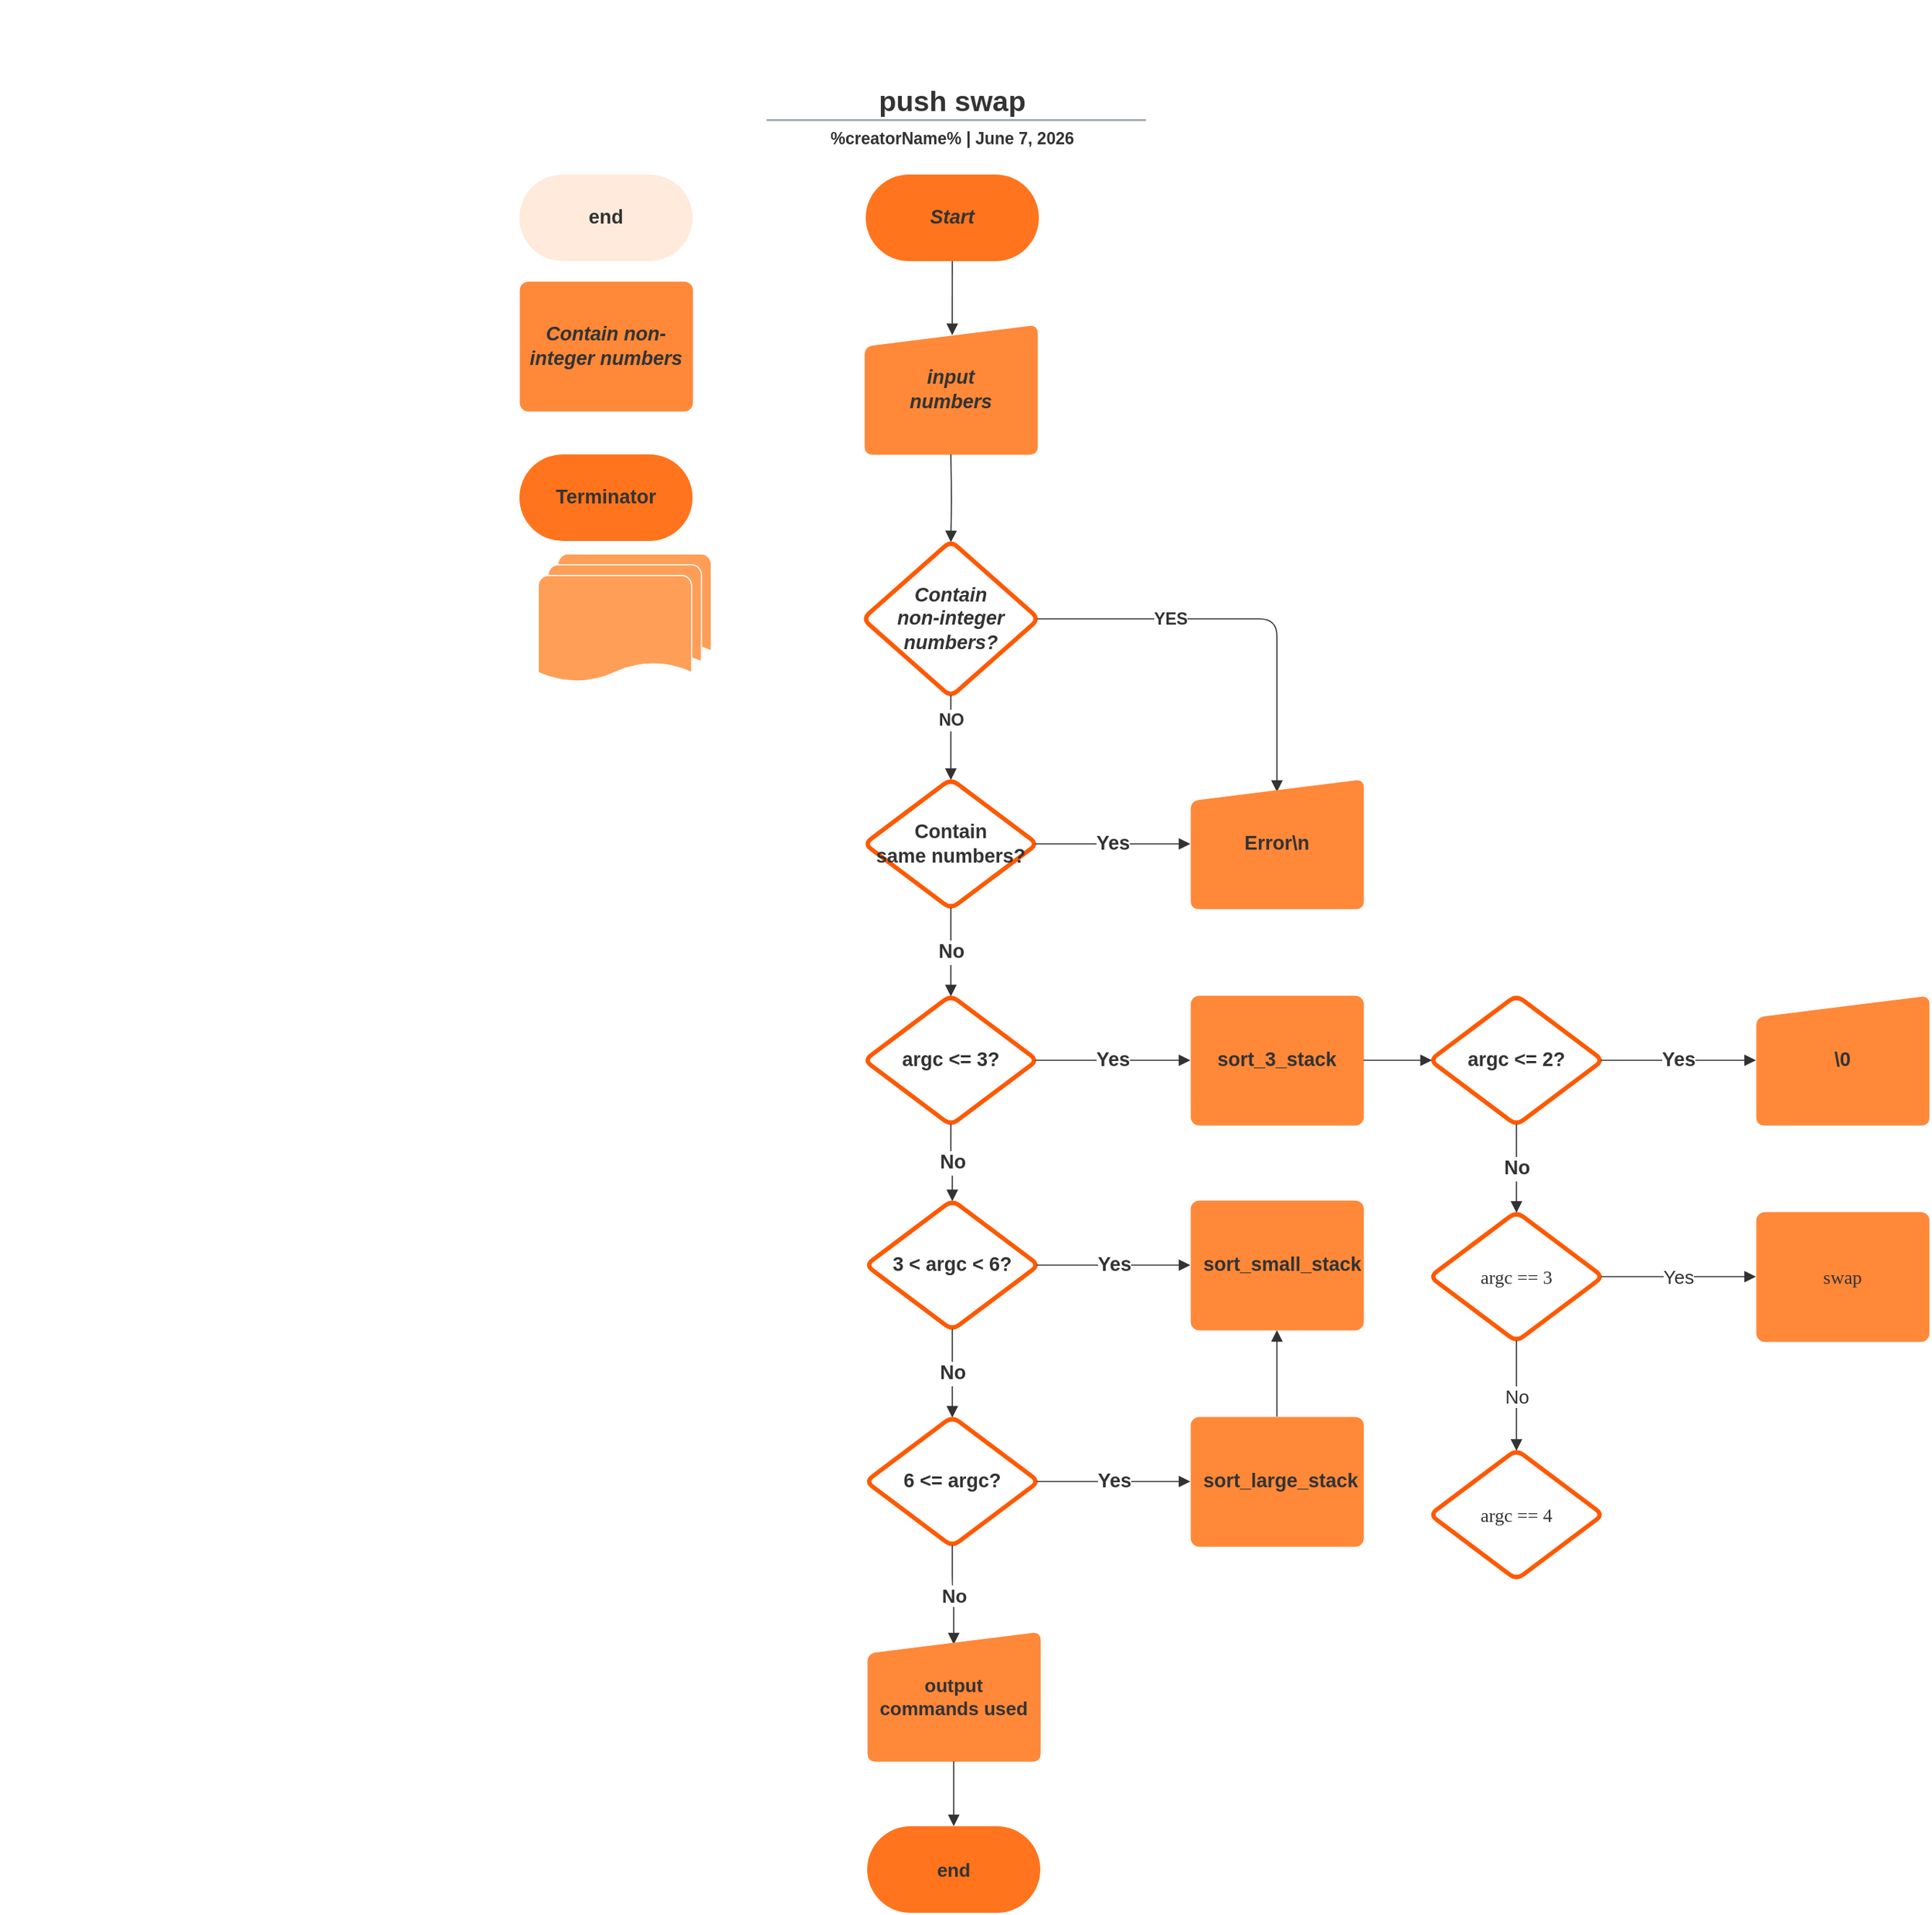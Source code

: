 <mxfile version="14.9.5" type="github">
  <diagram id="zkGzzeRNHyQa1Ix29DrY" name="ページ1">
    <mxGraphModel dx="1466" dy="1180" grid="1" gridSize="10" guides="1" tooltips="1" connect="1" arrows="1" fold="1" page="1" pageScale="1" pageWidth="827" pageHeight="1169" math="0" shadow="0">
      <root>
        <mxCell id="0" />
        <mxCell id="1" parent="0" />
        <mxCell id="JMHAezPrtOHfuT_MYLwp-1" parent="0" />
        <UserObject label="Start" lucidchartObjectId="-.MDxyrSrIoQ" id="JMHAezPrtOHfuT_MYLwp-2">
          <mxCell style="html=1;overflow=block;blockSpacing=1;whiteSpace=wrap;rounded=1;arcSize=50;whiteSpace=wrap;fontSize=13.5;fontColor=#333333;fontStyle=3;align=center;spacing=3.8;strokeOpacity=0;fillOpacity=100;fillColor=#ff741d;strokeWidth=0.8;" parent="JMHAezPrtOHfuT_MYLwp-1" vertex="1">
            <mxGeometry x="600" y="121" width="120" height="60" as="geometry" />
          </mxCell>
        </UserObject>
        <UserObject label="input &#xa;numbers" lucidchartObjectId="028YqD6ngW_Q" id="JMHAezPrtOHfuT_MYLwp-3">
          <mxCell style="html=1;overflow=block;blockSpacing=1;whiteSpace=wrap;shape=manualInput;size=15;whiteSpace=wrap;fontSize=13.5;fontColor=#333333;fontStyle=3;align=center;spacing=3.8;strokeOpacity=0;fillOpacity=100;rounded=1;absoluteArcSize=1;arcSize=12;fillColor=#ff8839;strokeWidth=1.5;" parent="JMHAezPrtOHfuT_MYLwp-1" vertex="1">
            <mxGeometry x="599" y="225" width="120" height="90" as="geometry" />
          </mxCell>
        </UserObject>
        <UserObject label="" lucidchartObjectId="waNDZNUiQg9J" id="JMHAezPrtOHfuT_MYLwp-4">
          <mxCell style="html=1;jettySize=18;whiteSpace=wrap;fontSize=13;strokeColor=#333333;strokeOpacity=100;strokeWidth=0.8;rounded=1;arcSize=24;edgeStyle=orthogonalEdgeStyle;startArrow=none;;endArrow=block;endFill=1;;exitX=0.5;exitY=1;exitPerimeter=0;entryX=0.508;entryY=0.082;entryPerimeter=0;" parent="JMHAezPrtOHfuT_MYLwp-1" source="JMHAezPrtOHfuT_MYLwp-2" target="JMHAezPrtOHfuT_MYLwp-3" edge="1">
            <mxGeometry width="100" height="100" relative="1" as="geometry">
              <Array as="points" />
            </mxGeometry>
          </mxCell>
        </UserObject>
        <mxCell id="JMHAezPrtOHfuT_MYLwp-5" value="" style="group;dropTarget=0;" parent="JMHAezPrtOHfuT_MYLwp-1" vertex="1">
          <mxGeometry x="340" y="52" width="640" height="46" as="geometry" />
        </mxCell>
        <UserObject label="push swap" lucidchartObjectId="SuaB0mNpY13K" id="JMHAezPrtOHfuT_MYLwp-6">
          <mxCell style="html=1;overflow=block;blockSpacing=1;whiteSpace=wrap;;whiteSpace=wrap;fontSize=19.7;fontColor=#333333;fontStyle=1;align=center;spacingLeft=7;spacingRight=7;spacingTop=2;spacing=3;strokeOpacity=0;fillOpacity=0;rounded=1;absoluteArcSize=1;arcSize=12;fillColor=#ffffff;strokeWidth=1.5;" parent="JMHAezPrtOHfuT_MYLwp-5" vertex="1">
            <mxGeometry width="640" height="34" as="geometry" />
          </mxCell>
        </UserObject>
        <UserObject label="%creatorName%  |  %date{mmmm d, yyyy}%" placeholders="1" lucidchartObjectId="SuaBzqFhpa1o" id="JMHAezPrtOHfuT_MYLwp-7">
          <mxCell style="html=1;overflow=block;blockSpacing=1;whiteSpace=wrap;;whiteSpace=wrap;fontSize=11.5;fontColor=#333333;fontStyle=1;align=center;spacingLeft=7;spacingRight=7;spacingTop=2;spacing=3;strokeOpacity=0;fillOpacity=0;rounded=1;absoluteArcSize=1;arcSize=12;fillColor=#ffffff;strokeWidth=1.5;" parent="JMHAezPrtOHfuT_MYLwp-5" vertex="1">
            <mxGeometry y="32" width="640" height="14" as="geometry" />
          </mxCell>
        </UserObject>
        <UserObject label="" lucidchartObjectId="SuaBUnwJteK4" id="JMHAezPrtOHfuT_MYLwp-8">
          <mxCell style="html=1;jettySize=18;whiteSpace=wrap;fontSize=13;fontFamily=Helvetica;strokeColor=#a9afb8;strokeOpacity=100;strokeWidth=1.5;rounded=0;startArrow=none;;endArrow=none;;" parent="JMHAezPrtOHfuT_MYLwp-5" edge="1">
            <mxGeometry width="100" height="100" relative="1" as="geometry">
              <Array as="points" />
              <mxPoint x="191" y="31" as="sourcePoint" />
              <mxPoint x="454" y="31" as="targetPoint" />
            </mxGeometry>
          </mxCell>
        </UserObject>
        <UserObject label="Contain&#xa;non-integer&#xa;numbers?" lucidchartObjectId="aqH1RX~mAXzM" id="JMHAezPrtOHfuT_MYLwp-22">
          <mxCell style="html=1;overflow=block;blockSpacing=1;whiteSpace=wrap;rhombus;whiteSpace=wrap;fontSize=13.5;fontColor=#333333;fontStyle=3;align=center;spacing=3.8;strokeColor=#fe5900;strokeOpacity=100;rounded=1;absoluteArcSize=1;arcSize=12;strokeWidth=3;" parent="JMHAezPrtOHfuT_MYLwp-1" vertex="1">
            <mxGeometry x="598" y="375" width="122" height="108" as="geometry" />
          </mxCell>
        </UserObject>
        <UserObject label="" lucidchartObjectId="aqH1aQfbwbNa" id="JMHAezPrtOHfuT_MYLwp-23">
          <mxCell style="html=1;overflow=block;blockSpacing=1;whiteSpace=wrap;shape=mxgraph.flowchart.multi-document;whiteSpace=wrap;fontSize=13;spacing=3.8;strokeColor=#ffffff;strokeOpacity=100;fillOpacity=100;rounded=1;absoluteArcSize=1;arcSize=12;fillColor=#ff9e56;strokeWidth=0.8;" parent="JMHAezPrtOHfuT_MYLwp-1" vertex="1">
            <mxGeometry x="373" y="384" width="120" height="90" as="geometry" />
          </mxCell>
        </UserObject>
        <UserObject label="Contain non-integer numbers" lucidchartObjectId="aqH1fj7msSZE" id="JMHAezPrtOHfuT_MYLwp-24">
          <mxCell style="html=1;overflow=block;blockSpacing=1;whiteSpace=wrap;;whiteSpace=wrap;fontSize=13.5;fontColor=#333333;fontStyle=3;spacing=3.8;strokeOpacity=0;fillOpacity=100;rounded=1;absoluteArcSize=1;arcSize=12;fillColor=#ff8839;strokeWidth=1.5;" parent="JMHAezPrtOHfuT_MYLwp-1" vertex="1">
            <mxGeometry x="360" y="195" width="120" height="90" as="geometry" />
          </mxCell>
        </UserObject>
        <UserObject label="" lucidchartObjectId="aqH1-w0HYWpc" id="JMHAezPrtOHfuT_MYLwp-25">
          <mxCell style="html=1;jettySize=18;whiteSpace=wrap;fontSize=13;strokeColor=#333333;strokeOpacity=100;strokeWidth=0.8;rounded=1;arcSize=24;edgeStyle=orthogonalEdgeStyle;startArrow=none;;endArrow=block;endFill=1;;entryX=0.5;entryY=0.008;entryPerimeter=0;" parent="JMHAezPrtOHfuT_MYLwp-1" target="JMHAezPrtOHfuT_MYLwp-22" edge="1">
            <mxGeometry width="100" height="100" relative="1" as="geometry">
              <Array as="points" />
              <mxPoint x="659" y="315" as="sourcePoint" />
            </mxGeometry>
          </mxCell>
        </UserObject>
        <UserObject label="" lucidchartObjectId="aqH1zE9Zruaw" id="JMHAezPrtOHfuT_MYLwp-26">
          <mxCell style="html=1;jettySize=18;whiteSpace=wrap;fontSize=11.7;fontColor=#333333;fontStyle=1;strokeColor=#333333;strokeOpacity=100;strokeWidth=0.8;rounded=1;arcSize=24;edgeStyle=orthogonalEdgeStyle;startArrow=none;;endArrow=block;endFill=1;;exitX=0.99;exitY=0.5;exitPerimeter=0;entryX=0.5;entryY=0.1;entryPerimeter=0;" parent="JMHAezPrtOHfuT_MYLwp-1" source="JMHAezPrtOHfuT_MYLwp-22" target="JMHAezPrtOHfuT_MYLwp-32" edge="1">
            <mxGeometry width="100" height="100" relative="1" as="geometry">
              <Array as="points" />
            </mxGeometry>
          </mxCell>
        </UserObject>
        <mxCell id="JMHAezPrtOHfuT_MYLwp-27" value="YES" style="text;html=1;resizable=0;labelBackgroundColor=#ffffff;align=center;verticalAlign=middle;fontStyle=1;fontColor=#333333;;fontSize=11.7;" parent="JMHAezPrtOHfuT_MYLwp-26" vertex="1">
          <mxGeometry x="-0.36" relative="1" as="geometry" />
        </mxCell>
        <UserObject label="" lucidchartObjectId="aqH1hanPTFJE" id="JMHAezPrtOHfuT_MYLwp-28">
          <mxCell style="html=1;jettySize=18;whiteSpace=wrap;fontSize=11.7;fontColor=#333333;fontStyle=1;align=center;strokeColor=#333333;strokeOpacity=100;strokeWidth=0.8;rounded=1;arcSize=24;edgeStyle=orthogonalEdgeStyle;startArrow=none;;endArrow=block;endFill=1;;exitX=0.5;exitY=0.992;exitPerimeter=0;entryX=0.5;entryY=0.008;entryPerimeter=0;" parent="JMHAezPrtOHfuT_MYLwp-1" source="JMHAezPrtOHfuT_MYLwp-22" target="JMHAezPrtOHfuT_MYLwp-49" edge="1">
            <mxGeometry width="100" height="100" relative="1" as="geometry">
              <Array as="points" />
            </mxGeometry>
          </mxCell>
        </UserObject>
        <mxCell id="JMHAezPrtOHfuT_MYLwp-29" value="NO" style="text;html=1;resizable=0;labelBackgroundColor=#ffffff;align=center;verticalAlign=middle;fontStyle=1;fontColor=#333333;;fontSize=11.7;" parent="JMHAezPrtOHfuT_MYLwp-28" vertex="1">
          <mxGeometry x="-0.435" relative="1" as="geometry" />
        </mxCell>
        <UserObject label="end" lucidchartObjectId="aqH1BiNNuj9F" id="JMHAezPrtOHfuT_MYLwp-30">
          <mxCell style="html=1;overflow=block;blockSpacing=1;whiteSpace=wrap;rounded=1;arcSize=50;whiteSpace=wrap;fontSize=13.5;fontColor=#333333;fontStyle=1;spacing=3.8;strokeOpacity=0;fillOpacity=100;fillColor=#ffeadb;strokeWidth=0.8;" parent="JMHAezPrtOHfuT_MYLwp-1" vertex="1">
            <mxGeometry x="360" y="121" width="120" height="60" as="geometry" />
          </mxCell>
        </UserObject>
        <UserObject label="Terminator" lucidchartObjectId="aqH1OxCBwXrQ" id="JMHAezPrtOHfuT_MYLwp-31">
          <mxCell style="html=1;overflow=block;blockSpacing=1;whiteSpace=wrap;rounded=1;arcSize=50;whiteSpace=wrap;fontSize=13.5;fontColor=#333333;fontStyle=1;align=center;spacing=3.8;strokeOpacity=0;fillOpacity=100;fillColor=#ff741d;strokeWidth=0.8;" parent="JMHAezPrtOHfuT_MYLwp-1" vertex="1">
            <mxGeometry x="360" y="315" width="120" height="60" as="geometry" />
          </mxCell>
        </UserObject>
        <UserObject label="Error\n" lucidchartObjectId="jsH1VjhF055v" id="JMHAezPrtOHfuT_MYLwp-32">
          <mxCell style="html=1;overflow=block;blockSpacing=1;whiteSpace=wrap;shape=manualInput;size=15;whiteSpace=wrap;fontSize=13.5;fontColor=#333333;fontStyle=1;align=center;spacing=3.8;strokeOpacity=0;fillOpacity=100;rounded=1;absoluteArcSize=1;arcSize=12;fillColor=#ff8839;strokeWidth=1.5;" parent="JMHAezPrtOHfuT_MYLwp-1" vertex="1">
            <mxGeometry x="825" y="540" width="120" height="90" as="geometry" />
          </mxCell>
        </UserObject>
        <UserObject label="argc &amp;lt;=  3?" lucidchartObjectId="rDH1M243WrlN" id="JMHAezPrtOHfuT_MYLwp-33">
          <mxCell style="html=1;overflow=block;blockSpacing=1;whiteSpace=wrap;rhombus;whiteSpace=wrap;fontSize=13.5;fontColor=#333333;fontStyle=1;align=center;spacing=3.8;strokeColor=#fe5900;strokeOpacity=100;rounded=1;absoluteArcSize=1;arcSize=12;strokeWidth=3;" parent="JMHAezPrtOHfuT_MYLwp-1" vertex="1">
            <mxGeometry x="599" y="690" width="120" height="90" as="geometry" />
          </mxCell>
        </UserObject>
        <UserObject label="" lucidchartObjectId="uFH1jI0kZv0J" id="JMHAezPrtOHfuT_MYLwp-34">
          <mxCell style="html=1;jettySize=18;whiteSpace=wrap;fontSize=13.5;fontColor=#333333;fontStyle=1;align=center;strokeColor=#333333;strokeOpacity=100;strokeWidth=0.8;rounded=1;arcSize=24;edgeStyle=orthogonalEdgeStyle;startArrow=none;;endArrow=block;endFill=1;;exitX=0.988;exitY=0.5;exitPerimeter=0;entryX=0;entryY=0.5;entryPerimeter=0;" parent="JMHAezPrtOHfuT_MYLwp-1" source="JMHAezPrtOHfuT_MYLwp-33" target="JMHAezPrtOHfuT_MYLwp-36" edge="1">
            <mxGeometry width="100" height="100" relative="1" as="geometry">
              <Array as="points" />
            </mxGeometry>
          </mxCell>
        </UserObject>
        <mxCell id="JMHAezPrtOHfuT_MYLwp-35" value="Yes" style="text;html=1;resizable=0;labelBackgroundColor=#ffffff;align=center;verticalAlign=middle;fontStyle=1;fontColor=#333333;;fontSize=13.5;" parent="JMHAezPrtOHfuT_MYLwp-34" vertex="1">
          <mxGeometry relative="1" as="geometry" />
        </mxCell>
        <UserObject label="sort_3_stack" lucidchartObjectId="EFH1u~l2R9a2" id="JMHAezPrtOHfuT_MYLwp-36">
          <mxCell style="html=1;overflow=block;blockSpacing=1;whiteSpace=wrap;;whiteSpace=wrap;fontSize=13.5;fontColor=#333333;fontStyle=1;align=center;spacing=9;strokeOpacity=0;fillOpacity=100;rounded=1;absoluteArcSize=1;arcSize=12;fillColor=#ff8839;strokeWidth=1.5;" parent="JMHAezPrtOHfuT_MYLwp-1" vertex="1">
            <mxGeometry x="825" y="690" width="120" height="90" as="geometry" />
          </mxCell>
        </UserObject>
        <UserObject label="" lucidchartObjectId="xGH1lY.D79JZ" id="JMHAezPrtOHfuT_MYLwp-37">
          <mxCell style="html=1;jettySize=18;whiteSpace=wrap;fontSize=13.5;fontColor=#333333;fontStyle=1;align=center;strokeColor=#333333;strokeOpacity=100;strokeWidth=0.8;rounded=1;arcSize=24;edgeStyle=orthogonalEdgeStyle;startArrow=none;;endArrow=block;endFill=1;;exitX=0.5;exitY=0.992;exitPerimeter=0;entryX=0.5;entryY=0.008;entryPerimeter=0;" parent="JMHAezPrtOHfuT_MYLwp-1" source="JMHAezPrtOHfuT_MYLwp-33" target="JMHAezPrtOHfuT_MYLwp-39" edge="1">
            <mxGeometry width="100" height="100" relative="1" as="geometry">
              <Array as="points" />
            </mxGeometry>
          </mxCell>
        </UserObject>
        <mxCell id="JMHAezPrtOHfuT_MYLwp-38" value="No" style="text;html=1;resizable=0;labelBackgroundColor=#ffffff;align=center;verticalAlign=middle;fontStyle=1;fontColor=#333333;;fontSize=13.5;" parent="JMHAezPrtOHfuT_MYLwp-37" vertex="1">
          <mxGeometry relative="1" as="geometry" />
        </mxCell>
        <UserObject label="3 &amp;lt; argc &amp;lt; 6?" lucidchartObjectId="BGH1OpxcpzJ6" id="JMHAezPrtOHfuT_MYLwp-39">
          <mxCell style="html=1;overflow=block;blockSpacing=1;whiteSpace=wrap;rhombus;whiteSpace=wrap;fontSize=13.5;fontColor=#333333;fontStyle=1;align=center;spacing=3.8;strokeColor=#fe5900;strokeOpacity=100;rounded=1;absoluteArcSize=1;arcSize=12;strokeWidth=3;" parent="JMHAezPrtOHfuT_MYLwp-1" vertex="1">
            <mxGeometry x="600" y="832" width="120" height="90" as="geometry" />
          </mxCell>
        </UserObject>
        <UserObject label="" lucidchartObjectId="XHH1oqAol0R0" id="JMHAezPrtOHfuT_MYLwp-40">
          <mxCell style="html=1;jettySize=18;whiteSpace=wrap;fontSize=13.5;fontColor=#333333;fontStyle=1;align=center;strokeColor=#333333;strokeOpacity=100;strokeWidth=0.8;rounded=1;arcSize=24;edgeStyle=orthogonalEdgeStyle;startArrow=none;;endArrow=block;endFill=1;;exitX=0.988;exitY=0.5;exitPerimeter=0;entryX=0;entryY=0.5;entryPerimeter=0;" parent="JMHAezPrtOHfuT_MYLwp-1" source="JMHAezPrtOHfuT_MYLwp-39" target="JMHAezPrtOHfuT_MYLwp-42" edge="1">
            <mxGeometry width="100" height="100" relative="1" as="geometry">
              <Array as="points" />
            </mxGeometry>
          </mxCell>
        </UserObject>
        <mxCell id="JMHAezPrtOHfuT_MYLwp-41" value="Yes" style="text;html=1;resizable=0;labelBackgroundColor=#ffffff;align=center;verticalAlign=middle;fontStyle=1;fontColor=#333333;;fontSize=13.5;" parent="JMHAezPrtOHfuT_MYLwp-40" vertex="1">
          <mxGeometry relative="1" as="geometry" />
        </mxCell>
        <UserObject label="sort_small_stack" lucidchartObjectId="ZHH1~XTn7wy5" id="JMHAezPrtOHfuT_MYLwp-42">
          <mxCell style="html=1;overflow=block;blockSpacing=1;whiteSpace=wrap;;whiteSpace=wrap;fontSize=13.5;fontColor=#333333;fontStyle=1;align=center;spacing=9;strokeOpacity=0;fillOpacity=100;rounded=1;absoluteArcSize=1;arcSize=12;fillColor=#ff8839;strokeWidth=1.5;" parent="JMHAezPrtOHfuT_MYLwp-1" vertex="1">
            <mxGeometry x="825" y="832" width="120" height="90" as="geometry" />
          </mxCell>
        </UserObject>
        <UserObject label="" lucidchartObjectId="-HH1J~ossGlk" id="JMHAezPrtOHfuT_MYLwp-43">
          <mxCell style="html=1;jettySize=18;whiteSpace=wrap;fontSize=13.5;fontColor=#333333;fontStyle=1;align=center;strokeColor=#333333;strokeOpacity=100;strokeWidth=0.8;rounded=1;arcSize=24;edgeStyle=orthogonalEdgeStyle;startArrow=none;;endArrow=block;endFill=1;;exitX=0.5;exitY=0.992;exitPerimeter=0;entryX=0.5;entryY=0.008;entryPerimeter=0;" parent="JMHAezPrtOHfuT_MYLwp-1" source="JMHAezPrtOHfuT_MYLwp-39" target="JMHAezPrtOHfuT_MYLwp-45" edge="1">
            <mxGeometry width="100" height="100" relative="1" as="geometry">
              <Array as="points" />
            </mxGeometry>
          </mxCell>
        </UserObject>
        <mxCell id="JMHAezPrtOHfuT_MYLwp-44" value="No" style="text;html=1;resizable=0;labelBackgroundColor=#ffffff;align=center;verticalAlign=middle;fontStyle=1;fontColor=#333333;;fontSize=13.5;" parent="JMHAezPrtOHfuT_MYLwp-43" vertex="1">
          <mxGeometry relative="1" as="geometry" />
        </mxCell>
        <UserObject label="6 &amp;lt;= argc?" lucidchartObjectId="cIH1nYDqsa0n" id="JMHAezPrtOHfuT_MYLwp-45">
          <mxCell style="html=1;overflow=block;blockSpacing=1;whiteSpace=wrap;rhombus;whiteSpace=wrap;fontSize=13.5;fontColor=#333333;fontStyle=1;align=center;spacing=3.8;strokeColor=#fe5900;strokeOpacity=100;rounded=1;absoluteArcSize=1;arcSize=12;strokeWidth=3;" parent="JMHAezPrtOHfuT_MYLwp-1" vertex="1">
            <mxGeometry x="600" y="982" width="120" height="90" as="geometry" />
          </mxCell>
        </UserObject>
        <UserObject label="" lucidchartObjectId="EIH1nwir7GMQ" id="JMHAezPrtOHfuT_MYLwp-46">
          <mxCell style="html=1;jettySize=18;whiteSpace=wrap;fontSize=13.5;fontColor=#333333;fontStyle=1;align=center;strokeColor=#333333;strokeOpacity=100;strokeWidth=0.8;rounded=1;arcSize=24;edgeStyle=orthogonalEdgeStyle;startArrow=none;;endArrow=block;endFill=1;;exitX=0.988;exitY=0.5;exitPerimeter=0;entryX=0;entryY=0.5;entryPerimeter=0;" parent="JMHAezPrtOHfuT_MYLwp-1" source="JMHAezPrtOHfuT_MYLwp-45" target="JMHAezPrtOHfuT_MYLwp-48" edge="1">
            <mxGeometry width="100" height="100" relative="1" as="geometry">
              <Array as="points" />
            </mxGeometry>
          </mxCell>
        </UserObject>
        <mxCell id="JMHAezPrtOHfuT_MYLwp-47" value="Yes" style="text;html=1;resizable=0;labelBackgroundColor=#ffffff;align=center;verticalAlign=middle;fontStyle=1;fontColor=#333333;;fontSize=13.5;" parent="JMHAezPrtOHfuT_MYLwp-46" vertex="1">
          <mxGeometry relative="1" as="geometry" />
        </mxCell>
        <UserObject label="sort_large_stack" lucidchartObjectId="GIH1YYw9JWD3" id="JMHAezPrtOHfuT_MYLwp-48">
          <mxCell style="html=1;overflow=block;blockSpacing=1;whiteSpace=wrap;;whiteSpace=wrap;fontSize=13.5;fontColor=#333333;fontStyle=1;align=center;spacing=9;strokeOpacity=0;fillOpacity=100;rounded=1;absoluteArcSize=1;arcSize=12;fillColor=#ff8839;strokeWidth=1.5;" parent="JMHAezPrtOHfuT_MYLwp-1" vertex="1">
            <mxGeometry x="825" y="982" width="120" height="90" as="geometry" />
          </mxCell>
        </UserObject>
        <UserObject label="Contain&#xa;same numbers?" lucidchartObjectId=".JH19rNJNM3c" id="JMHAezPrtOHfuT_MYLwp-49">
          <mxCell style="html=1;overflow=block;blockSpacing=1;whiteSpace=wrap;rhombus;whiteSpace=wrap;fontSize=13.5;fontColor=#333333;fontStyle=1;align=center;spacing=3.8;strokeColor=#fe5900;strokeOpacity=100;rounded=1;absoluteArcSize=1;arcSize=12;strokeWidth=3;" parent="JMHAezPrtOHfuT_MYLwp-1" vertex="1">
            <mxGeometry x="599" y="540" width="120" height="90" as="geometry" />
          </mxCell>
        </UserObject>
        <UserObject label="" lucidchartObjectId="qKH1uAzm7USN" id="JMHAezPrtOHfuT_MYLwp-50">
          <mxCell style="html=1;jettySize=18;whiteSpace=wrap;fontSize=13.5;fontColor=#333333;fontStyle=1;align=center;strokeColor=#333333;strokeOpacity=100;strokeWidth=0.8;rounded=1;arcSize=24;edgeStyle=orthogonalEdgeStyle;startArrow=none;;endArrow=block;endFill=1;;exitX=0.988;exitY=0.5;exitPerimeter=0;entryX=0;entryY=0.5;entryPerimeter=0;" parent="JMHAezPrtOHfuT_MYLwp-1" source="JMHAezPrtOHfuT_MYLwp-49" target="JMHAezPrtOHfuT_MYLwp-32" edge="1">
            <mxGeometry width="100" height="100" relative="1" as="geometry">
              <Array as="points" />
            </mxGeometry>
          </mxCell>
        </UserObject>
        <mxCell id="JMHAezPrtOHfuT_MYLwp-51" value="Yes" style="text;html=1;resizable=0;labelBackgroundColor=#ffffff;align=center;verticalAlign=middle;fontStyle=1;fontColor=#333333;;fontSize=13.5;" parent="JMHAezPrtOHfuT_MYLwp-50" vertex="1">
          <mxGeometry relative="1" as="geometry" />
        </mxCell>
        <UserObject label="" lucidchartObjectId="CKH1~gvsEuDL" id="JMHAezPrtOHfuT_MYLwp-52">
          <mxCell style="html=1;jettySize=18;whiteSpace=wrap;fontSize=13.5;fontColor=#333333;fontStyle=1;align=center;strokeColor=#333333;strokeOpacity=100;strokeWidth=0.8;rounded=1;arcSize=24;edgeStyle=orthogonalEdgeStyle;startArrow=none;;endArrow=block;endFill=1;;exitX=0.5;exitY=0.992;exitPerimeter=0;entryX=0.5;entryY=0.008;entryPerimeter=0;" parent="JMHAezPrtOHfuT_MYLwp-1" source="JMHAezPrtOHfuT_MYLwp-49" target="JMHAezPrtOHfuT_MYLwp-33" edge="1">
            <mxGeometry width="100" height="100" relative="1" as="geometry">
              <Array as="points" />
            </mxGeometry>
          </mxCell>
        </UserObject>
        <mxCell id="JMHAezPrtOHfuT_MYLwp-53" value="No" style="text;html=1;resizable=0;labelBackgroundColor=#ffffff;align=center;verticalAlign=middle;fontStyle=1;fontColor=#333333;;fontSize=13.5;" parent="JMHAezPrtOHfuT_MYLwp-52" vertex="1">
          <mxGeometry relative="1" as="geometry" />
        </mxCell>
        <UserObject label="" lucidchartObjectId=".LH1cJEjyYF8" id="JMHAezPrtOHfuT_MYLwp-54">
          <mxCell style="html=1;jettySize=18;whiteSpace=wrap;fontSize=13;strokeColor=#333333;strokeOpacity=100;strokeWidth=0.8;rounded=1;arcSize=24;edgeStyle=orthogonalEdgeStyle;startArrow=none;;endArrow=block;endFill=1;;exitX=0.5;exitY=0;exitPerimeter=0;entryX=0.5;entryY=1;entryPerimeter=0;" parent="JMHAezPrtOHfuT_MYLwp-1" source="JMHAezPrtOHfuT_MYLwp-48" target="JMHAezPrtOHfuT_MYLwp-42" edge="1">
            <mxGeometry width="100" height="100" relative="1" as="geometry">
              <Array as="points" />
            </mxGeometry>
          </mxCell>
        </UserObject>
        <UserObject label="" lucidchartObjectId="eMH1.HgFWNoq" id="JMHAezPrtOHfuT_MYLwp-55">
          <mxCell style="html=1;jettySize=18;whiteSpace=wrap;fontSize=13;fontColor=#333333;fontStyle=1;align=center;strokeColor=#333333;strokeOpacity=100;strokeWidth=0.8;rounded=1;arcSize=24;edgeStyle=orthogonalEdgeStyle;startArrow=none;;endArrow=block;endFill=1;;exitX=0.5;exitY=0.992;exitPerimeter=0;entryX=0.5;entryY=0.1;entryPerimeter=0;" parent="JMHAezPrtOHfuT_MYLwp-1" source="JMHAezPrtOHfuT_MYLwp-45" target="JMHAezPrtOHfuT_MYLwp-57" edge="1">
            <mxGeometry width="100" height="100" relative="1" as="geometry">
              <Array as="points" />
            </mxGeometry>
          </mxCell>
        </UserObject>
        <mxCell id="JMHAezPrtOHfuT_MYLwp-56" value="No" style="text;html=1;resizable=0;labelBackgroundColor=#ffffff;align=center;verticalAlign=middle;fontStyle=1;fontColor=#333333;;fontSize=13;" parent="JMHAezPrtOHfuT_MYLwp-55" vertex="1">
          <mxGeometry relative="1" as="geometry" />
        </mxCell>
        <UserObject label="output &#xa;commands used" lucidchartObjectId="xMH1A-kEF0QL" id="JMHAezPrtOHfuT_MYLwp-57">
          <mxCell style="html=1;overflow=block;blockSpacing=1;whiteSpace=wrap;shape=manualInput;size=15;whiteSpace=wrap;fontSize=13;fontColor=#333333;fontStyle=1;align=center;spacing=3.8;strokeOpacity=0;fillOpacity=100;rounded=1;absoluteArcSize=1;arcSize=12;fillColor=#ff8839;strokeWidth=1.5;" parent="JMHAezPrtOHfuT_MYLwp-1" vertex="1">
            <mxGeometry x="601" y="1131" width="120" height="90" as="geometry" />
          </mxCell>
        </UserObject>
        <UserObject label="" lucidchartObjectId="kPH1N3JiJiy_" id="JMHAezPrtOHfuT_MYLwp-58">
          <mxCell style="html=1;jettySize=18;whiteSpace=wrap;fontSize=13;strokeColor=#333333;strokeOpacity=100;strokeWidth=0.8;rounded=1;arcSize=24;edgeStyle=orthogonalEdgeStyle;startArrow=none;;endArrow=block;endFill=1;;exitX=0.5;exitY=1;exitPerimeter=0;entryX=0.5;entryY=0;entryPerimeter=0;" parent="JMHAezPrtOHfuT_MYLwp-1" source="JMHAezPrtOHfuT_MYLwp-57" target="JMHAezPrtOHfuT_MYLwp-59" edge="1">
            <mxGeometry width="100" height="100" relative="1" as="geometry">
              <Array as="points" />
            </mxGeometry>
          </mxCell>
        </UserObject>
        <UserObject label="end" lucidchartObjectId="lPH1lBee60j6" id="JMHAezPrtOHfuT_MYLwp-59">
          <mxCell style="html=1;overflow=block;blockSpacing=1;whiteSpace=wrap;rounded=1;arcSize=50;whiteSpace=wrap;fontSize=13;fontColor=#333333;fontStyle=1;align=center;spacing=3.8;strokeOpacity=0;fillOpacity=100;fillColor=#ff741d;strokeWidth=0.8;" parent="JMHAezPrtOHfuT_MYLwp-1" vertex="1">
            <mxGeometry x="601" y="1266" width="120" height="60" as="geometry" />
          </mxCell>
        </UserObject>
        <mxCell id="JMHAezPrtOHfuT_MYLwp-60" value="sort_3_stack" parent="0" />
        <mxCell id="JMHAezPrtOHfuT_MYLwp-61" value="" style="group;dropTarget=0;" parent="JMHAezPrtOHfuT_MYLwp-60" vertex="1">
          <mxGeometry x="945" y="690" width="392" height="405" as="geometry" />
        </mxCell>
        <UserObject label="argc &amp;lt;= 2?" lucidchartObjectId="s-H10PLq-anF" id="JMHAezPrtOHfuT_MYLwp-62">
          <mxCell style="html=1;overflow=block;blockSpacing=1;whiteSpace=wrap;rhombus;whiteSpace=wrap;fontSize=13.5;fontColor=#333333;fontStyle=1;align=center;spacing=3.8;strokeColor=#fe5900;strokeOpacity=100;rounded=1;absoluteArcSize=1;arcSize=12;strokeWidth=3;" parent="JMHAezPrtOHfuT_MYLwp-61" vertex="1">
            <mxGeometry x="46" width="120" height="90" as="geometry" />
          </mxCell>
        </UserObject>
        <UserObject label="\0" lucidchartObjectId="s-H1LTRPkYFE" id="JMHAezPrtOHfuT_MYLwp-63">
          <mxCell style="html=1;overflow=block;blockSpacing=1;whiteSpace=wrap;shape=manualInput;size=15;whiteSpace=wrap;fontSize=13.5;fontColor=#333333;fontStyle=1;align=center;spacing=3.8;strokeOpacity=0;fillOpacity=100;rounded=1;absoluteArcSize=1;arcSize=12;fillColor=#ff8839;strokeWidth=1.5;" parent="JMHAezPrtOHfuT_MYLwp-61" vertex="1">
            <mxGeometry x="272" width="120" height="90" as="geometry" />
          </mxCell>
        </UserObject>
        <UserObject label="argc == 3" lucidchartObjectId="Z_H135.lEekD" id="JMHAezPrtOHfuT_MYLwp-64">
          <mxCell style="html=1;overflow=block;blockSpacing=1;whiteSpace=wrap;rhombus;whiteSpace=wrap;fontSize=13;fontFamily=Liberation Serif;fontColor=#333333;align=center;spacing=3.8;strokeColor=#fe5900;strokeOpacity=100;rounded=1;absoluteArcSize=1;arcSize=12;strokeWidth=3;" parent="JMHAezPrtOHfuT_MYLwp-61" vertex="1">
            <mxGeometry x="46" y="150" width="120" height="90" as="geometry" />
          </mxCell>
        </UserObject>
        <UserObject label="swap" lucidchartObjectId="q.H1XCoUrUAm" id="JMHAezPrtOHfuT_MYLwp-65">
          <mxCell style="html=1;overflow=block;blockSpacing=1;whiteSpace=wrap;;whiteSpace=wrap;fontSize=13;fontFamily=Liberation Serif;fontColor=#333333;align=center;spacing=9;strokeOpacity=0;fillOpacity=100;rounded=1;absoluteArcSize=1;arcSize=12;fillColor=#ff8839;strokeWidth=1.5;" parent="JMHAezPrtOHfuT_MYLwp-61" vertex="1">
            <mxGeometry x="272" y="150" width="120" height="90" as="geometry" />
          </mxCell>
        </UserObject>
        <UserObject label="argc == 4" lucidchartObjectId="r~H1IVzVkkO2" id="JMHAezPrtOHfuT_MYLwp-66">
          <mxCell style="html=1;overflow=block;blockSpacing=1;whiteSpace=wrap;rhombus;whiteSpace=wrap;fontSize=13;fontFamily=Liberation Serif;fontColor=#333333;align=center;spacing=3.8;strokeColor=#fe5900;strokeOpacity=100;rounded=1;absoluteArcSize=1;arcSize=12;strokeWidth=3;" parent="JMHAezPrtOHfuT_MYLwp-61" vertex="1">
            <mxGeometry x="46" y="315" width="120" height="90" as="geometry" />
          </mxCell>
        </UserObject>
        <UserObject label="" lucidchartObjectId="s-H1vOVGJa5U" id="JMHAezPrtOHfuT_MYLwp-67">
          <mxCell style="html=1;jettySize=18;whiteSpace=wrap;fontSize=13.5;fontColor=#333333;fontStyle=1;align=center;strokeColor=#333333;strokeOpacity=100;strokeWidth=0.8;rounded=1;arcSize=24;edgeStyle=orthogonalEdgeStyle;startArrow=none;;endArrow=block;endFill=1;;exitX=0.988;exitY=0.5;exitPerimeter=0;entryX=0;entryY=0.5;entryPerimeter=0;" parent="JMHAezPrtOHfuT_MYLwp-61" source="JMHAezPrtOHfuT_MYLwp-62" target="JMHAezPrtOHfuT_MYLwp-63" edge="1">
            <mxGeometry width="100" height="100" relative="1" as="geometry">
              <Array as="points" />
            </mxGeometry>
          </mxCell>
        </UserObject>
        <mxCell id="JMHAezPrtOHfuT_MYLwp-68" value="Yes" style="text;html=1;resizable=0;labelBackgroundColor=#ffffff;align=center;verticalAlign=middle;fontStyle=1;fontColor=#333333;;fontSize=13.5;" parent="JMHAezPrtOHfuT_MYLwp-67" vertex="1">
          <mxGeometry relative="1" as="geometry" />
        </mxCell>
        <UserObject label="" lucidchartObjectId="s-H1yYf2EJy." id="JMHAezPrtOHfuT_MYLwp-69">
          <mxCell style="html=1;jettySize=18;whiteSpace=wrap;fontSize=13.5;fontColor=#333333;fontStyle=1;align=center;strokeColor=#333333;strokeOpacity=100;strokeWidth=0.8;rounded=1;arcSize=24;edgeStyle=orthogonalEdgeStyle;startArrow=none;;endArrow=block;endFill=1;;exitX=0.5;exitY=0.992;exitPerimeter=0;entryX=0.5;entryY=0.008;entryPerimeter=0;" parent="JMHAezPrtOHfuT_MYLwp-61" source="JMHAezPrtOHfuT_MYLwp-62" target="JMHAezPrtOHfuT_MYLwp-64" edge="1">
            <mxGeometry width="100" height="100" relative="1" as="geometry">
              <Array as="points" />
            </mxGeometry>
          </mxCell>
        </UserObject>
        <mxCell id="JMHAezPrtOHfuT_MYLwp-70" value="No" style="text;html=1;resizable=0;labelBackgroundColor=#ffffff;align=center;verticalAlign=middle;fontStyle=1;fontColor=#333333;;fontSize=13.5;" parent="JMHAezPrtOHfuT_MYLwp-69" vertex="1">
          <mxGeometry relative="1" as="geometry" />
        </mxCell>
        <UserObject label="" lucidchartObjectId="s-H1puZbBjiy" id="JMHAezPrtOHfuT_MYLwp-71">
          <mxCell style="html=1;jettySize=18;whiteSpace=wrap;fontSize=13;strokeColor=#333333;strokeOpacity=100;strokeWidth=0.8;rounded=1;arcSize=24;edgeStyle=orthogonalEdgeStyle;startArrow=none;;endArrow=block;endFill=1;;exitX=1;exitY=0.5;exitPerimeter=0;entryX=0.012;entryY=0.5;entryPerimeter=0;" parent="JMHAezPrtOHfuT_MYLwp-61" source="JMHAezPrtOHfuT_MYLwp-36" target="JMHAezPrtOHfuT_MYLwp-62" edge="1">
            <mxGeometry width="100" height="100" relative="1" as="geometry">
              <Array as="points" />
            </mxGeometry>
          </mxCell>
        </UserObject>
        <UserObject label="" lucidchartObjectId="~_H1poxTp6r0" id="JMHAezPrtOHfuT_MYLwp-72">
          <mxCell style="html=1;jettySize=18;whiteSpace=wrap;fontSize=13;fontFamily=Liberation Serif;fontColor=#333333;align=center;strokeColor=#333333;strokeOpacity=100;strokeWidth=0.8;rounded=1;arcSize=24;edgeStyle=orthogonalEdgeStyle;startArrow=none;;endArrow=block;endFill=1;;exitX=0.988;exitY=0.5;exitPerimeter=0;entryX=0;entryY=0.5;entryPerimeter=0;" parent="JMHAezPrtOHfuT_MYLwp-61" source="JMHAezPrtOHfuT_MYLwp-64" target="JMHAezPrtOHfuT_MYLwp-65" edge="1">
            <mxGeometry width="100" height="100" relative="1" as="geometry">
              <Array as="points" />
            </mxGeometry>
          </mxCell>
        </UserObject>
        <mxCell id="JMHAezPrtOHfuT_MYLwp-73" value="Yes" style="text;html=1;resizable=0;labelBackgroundColor=#ffffff;align=center;verticalAlign=middle;fontColor=#333333;;fontSize=13;" parent="JMHAezPrtOHfuT_MYLwp-72" vertex="1">
          <mxGeometry relative="1" as="geometry" />
        </mxCell>
        <UserObject label="" lucidchartObjectId="p~H10kVik_7v" id="JMHAezPrtOHfuT_MYLwp-74">
          <mxCell style="html=1;jettySize=18;whiteSpace=wrap;fontSize=13;fontFamily=Liberation Serif;fontColor=#333333;align=center;strokeColor=#333333;strokeOpacity=100;strokeWidth=0.8;rounded=1;arcSize=24;edgeStyle=orthogonalEdgeStyle;startArrow=none;;endArrow=block;endFill=1;;exitX=0.5;exitY=0.992;exitPerimeter=0;entryX=0.5;entryY=0.008;entryPerimeter=0;" parent="JMHAezPrtOHfuT_MYLwp-61" source="JMHAezPrtOHfuT_MYLwp-64" target="JMHAezPrtOHfuT_MYLwp-66" edge="1">
            <mxGeometry width="100" height="100" relative="1" as="geometry">
              <Array as="points" />
            </mxGeometry>
          </mxCell>
        </UserObject>
        <mxCell id="JMHAezPrtOHfuT_MYLwp-75" value="No" style="text;html=1;resizable=0;labelBackgroundColor=#ffffff;align=center;verticalAlign=middle;fontColor=#333333;;fontSize=13;" parent="JMHAezPrtOHfuT_MYLwp-74" vertex="1">
          <mxGeometry relative="1" as="geometry" />
        </mxCell>
        <mxCell id="JMHAezPrtOHfuT_MYLwp-76" value="base-code" parent="0" />
        <mxCell id="JMHAezPrtOHfuT_MYLwp-77" value="" style="group;dropTarget=0;" parent="JMHAezPrtOHfuT_MYLwp-76" vertex="1">
          <mxGeometry as="geometry" />
        </mxCell>
      </root>
    </mxGraphModel>
  </diagram>
</mxfile>
